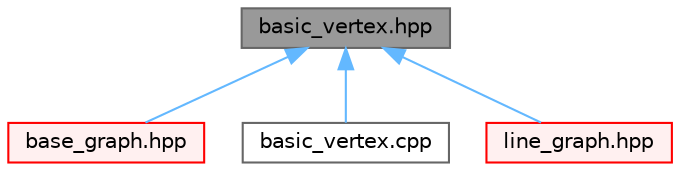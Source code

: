 digraph "basic_vertex.hpp"
{
 // LATEX_PDF_SIZE
  bgcolor="transparent";
  edge [fontname=Helvetica,fontsize=10,labelfontname=Helvetica,labelfontsize=10];
  node [fontname=Helvetica,fontsize=10,shape=box,height=0.2,width=0.4];
  Node1 [id="Node000001",label="basic_vertex.hpp",height=0.2,width=0.4,color="gray40", fillcolor="grey60", style="filled", fontcolor="black",tooltip=" "];
  Node1 -> Node2 [id="edge1_Node000001_Node000002",dir="back",color="steelblue1",style="solid",tooltip=" "];
  Node2 [id="Node000002",label="base_graph.hpp",height=0.2,width=0.4,color="red", fillcolor="#FFF0F0", style="filled",URL="$base__graph_8hpp.html",tooltip=" "];
  Node1 -> Node107 [id="edge2_Node000001_Node000107",dir="back",color="steelblue1",style="solid",tooltip=" "];
  Node107 [id="Node000107",label="basic_vertex.cpp",height=0.2,width=0.4,color="grey40", fillcolor="white", style="filled",URL="$basic__vertex_8cpp.html",tooltip=" "];
  Node1 -> Node108 [id="edge3_Node000001_Node000108",dir="back",color="steelblue1",style="solid",tooltip=" "];
  Node108 [id="Node000108",label="line_graph.hpp",height=0.2,width=0.4,color="red", fillcolor="#FFF0F0", style="filled",URL="$line__graph_8hpp.html",tooltip=" "];
}
